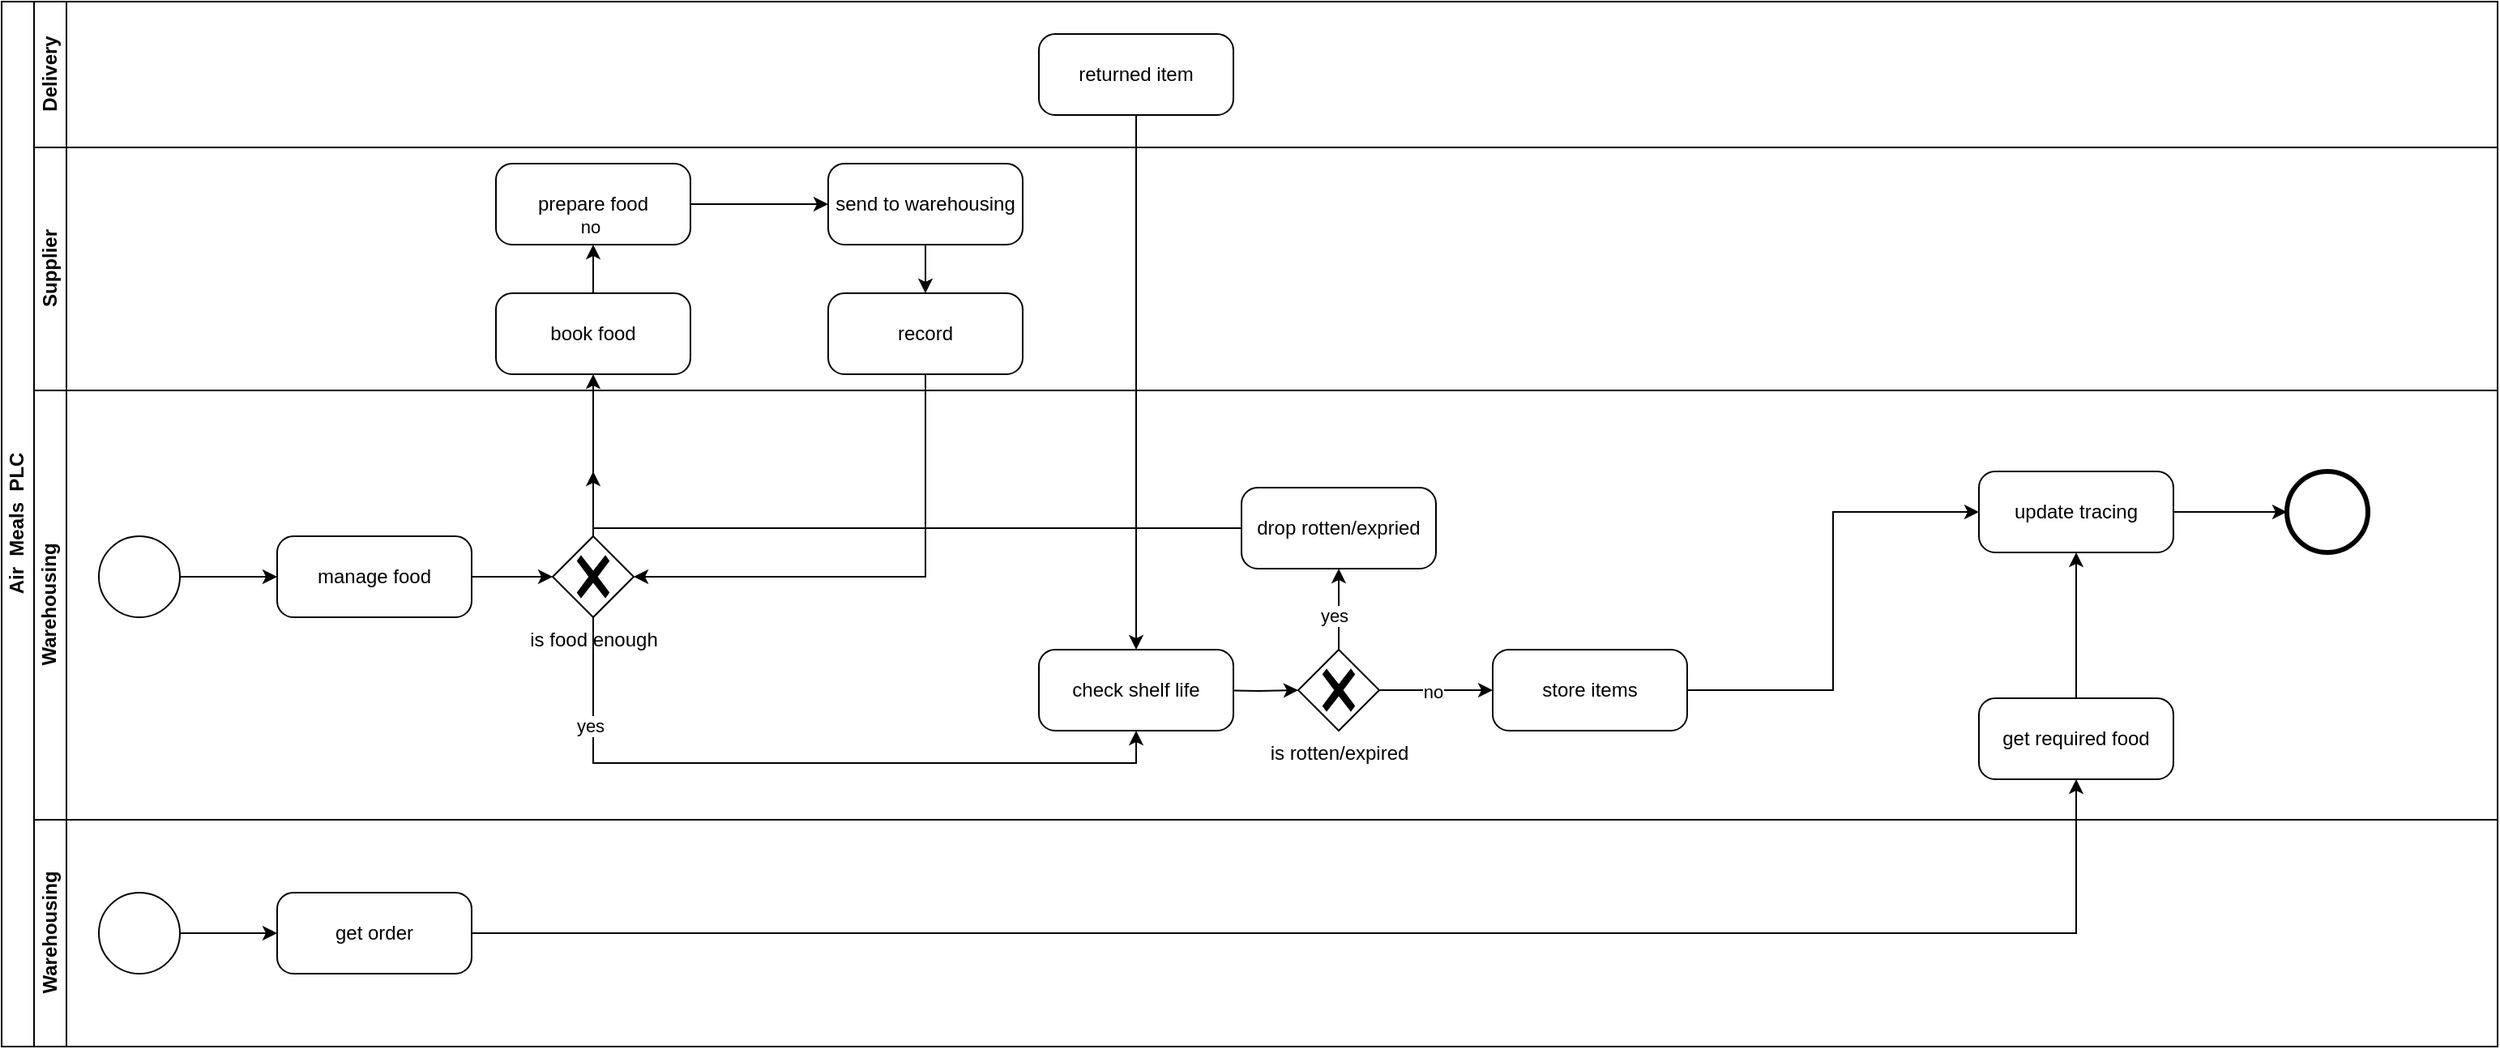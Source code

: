 <mxfile version="22.1.15" type="github">
  <diagram name="Page-1" id="oHaxjVAOUFkE5kE9sXH7">
    <mxGraphModel dx="1433" dy="589" grid="1" gridSize="10" guides="1" tooltips="1" connect="1" arrows="1" fold="1" page="1" pageScale="1" pageWidth="827" pageHeight="1169" math="0" shadow="0">
      <root>
        <mxCell id="0" />
        <mxCell id="1" parent="0" />
        <mxCell id="ptnzpWTap18zOqr0l2W5-1" value="Air&amp;nbsp; Meals&amp;nbsp; PLC " style="swimlane;html=1;childLayout=stackLayout;resizeParent=1;resizeParentMax=0;horizontal=0;startSize=20;horizontalStack=0;" vertex="1" parent="1">
          <mxGeometry x="30" y="50" width="1540" height="645" as="geometry" />
        </mxCell>
        <mxCell id="ptnzpWTap18zOqr0l2W5-2" value="Delivery" style="swimlane;html=1;startSize=20;horizontal=0;" vertex="1" parent="ptnzpWTap18zOqr0l2W5-1">
          <mxGeometry x="20" width="1520" height="90" as="geometry" />
        </mxCell>
        <mxCell id="ptnzpWTap18zOqr0l2W5-121" value="returned item" style="points=[[0.25,0,0],[0.5,0,0],[0.75,0,0],[1,0.25,0],[1,0.5,0],[1,0.75,0],[0.75,1,0],[0.5,1,0],[0.25,1,0],[0,0.75,0],[0,0.5,0],[0,0.25,0]];shape=mxgraph.bpmn.task;whiteSpace=wrap;rectStyle=rounded;size=10;html=1;taskMarker=abstract;" vertex="1" parent="ptnzpWTap18zOqr0l2W5-2">
          <mxGeometry x="620" y="20" width="120" height="50" as="geometry" />
        </mxCell>
        <mxCell id="ptnzpWTap18zOqr0l2W5-4" value="Supplier" style="swimlane;html=1;startSize=20;horizontal=0;" vertex="1" parent="ptnzpWTap18zOqr0l2W5-1">
          <mxGeometry x="20" y="90" width="1520" height="150" as="geometry" />
        </mxCell>
        <mxCell id="ptnzpWTap18zOqr0l2W5-135" value="record" style="points=[[0.25,0,0],[0.5,0,0],[0.75,0,0],[1,0.25,0],[1,0.5,0],[1,0.75,0],[0.75,1,0],[0.5,1,0],[0.25,1,0],[0,0.75,0],[0,0.5,0],[0,0.25,0]];shape=mxgraph.bpmn.task;whiteSpace=wrap;rectStyle=rounded;size=10;html=1;taskMarker=abstract;" vertex="1" parent="ptnzpWTap18zOqr0l2W5-4">
          <mxGeometry x="490" y="90" width="120" height="50" as="geometry" />
        </mxCell>
        <mxCell id="ptnzpWTap18zOqr0l2W5-29" value="Warehousing" style="swimlane;html=1;startSize=20;horizontal=0;" vertex="1" parent="ptnzpWTap18zOqr0l2W5-1">
          <mxGeometry x="20" y="240" width="1520" height="265" as="geometry" />
        </mxCell>
        <mxCell id="ptnzpWTap18zOqr0l2W5-123" value="prepare food" style="points=[[0.25,0,0],[0.5,0,0],[0.75,0,0],[1,0.25,0],[1,0.5,0],[1,0.75,0],[0.75,1,0],[0.5,1,0],[0.25,1,0],[0,0.75,0],[0,0.5,0],[0,0.25,0]];shape=mxgraph.bpmn.task;whiteSpace=wrap;rectStyle=rounded;size=10;html=1;taskMarker=abstract;" vertex="1" parent="ptnzpWTap18zOqr0l2W5-29">
          <mxGeometry x="285" y="-140" width="120" height="50" as="geometry" />
        </mxCell>
        <mxCell id="ptnzpWTap18zOqr0l2W5-124" value="send to warehousing" style="points=[[0.25,0,0],[0.5,0,0],[0.75,0,0],[1,0.25,0],[1,0.5,0],[1,0.75,0],[0.75,1,0],[0.5,1,0],[0.25,1,0],[0,0.75,0],[0,0.5,0],[0,0.25,0]];shape=mxgraph.bpmn.task;whiteSpace=wrap;rectStyle=rounded;size=10;html=1;taskMarker=abstract;" vertex="1" parent="ptnzpWTap18zOqr0l2W5-29">
          <mxGeometry x="490" y="-140" width="120" height="50" as="geometry" />
        </mxCell>
        <mxCell id="ptnzpWTap18zOqr0l2W5-122" style="edgeStyle=orthogonalEdgeStyle;rounded=0;orthogonalLoop=1;jettySize=auto;html=1;" edge="1" parent="ptnzpWTap18zOqr0l2W5-29" source="ptnzpWTap18zOqr0l2W5-123" target="ptnzpWTap18zOqr0l2W5-124">
          <mxGeometry relative="1" as="geometry" />
        </mxCell>
        <mxCell id="ptnzpWTap18zOqr0l2W5-125" style="edgeStyle=orthogonalEdgeStyle;rounded=0;orthogonalLoop=1;jettySize=auto;html=1;entryX=0.5;entryY=1;entryDx=0;entryDy=0;entryPerimeter=0;" edge="1" parent="ptnzpWTap18zOqr0l2W5-29" source="ptnzpWTap18zOqr0l2W5-134" target="ptnzpWTap18zOqr0l2W5-123">
          <mxGeometry relative="1" as="geometry" />
        </mxCell>
        <mxCell id="ptnzpWTap18zOqr0l2W5-128" value="" style="points=[[0.145,0.145,0],[0.5,0,0],[0.855,0.145,0],[1,0.5,0],[0.855,0.855,0],[0.5,1,0],[0.145,0.855,0],[0,0.5,0]];shape=mxgraph.bpmn.event;html=1;verticalLabelPosition=bottom;labelBackgroundColor=#ffffff;verticalAlign=top;align=center;perimeter=ellipsePerimeter;outlineConnect=0;aspect=fixed;outline=standard;symbol=general;" vertex="1" parent="ptnzpWTap18zOqr0l2W5-29">
          <mxGeometry x="40" y="90" width="50" height="50" as="geometry" />
        </mxCell>
        <mxCell id="ptnzpWTap18zOqr0l2W5-129" value="manage food" style="points=[[0.25,0,0],[0.5,0,0],[0.75,0,0],[1,0.25,0],[1,0.5,0],[1,0.75,0],[0.75,1,0],[0.5,1,0],[0.25,1,0],[0,0.75,0],[0,0.5,0],[0,0.25,0]];shape=mxgraph.bpmn.task;whiteSpace=wrap;rectStyle=rounded;size=10;html=1;taskMarker=abstract;" vertex="1" parent="ptnzpWTap18zOqr0l2W5-29">
          <mxGeometry x="150" y="90" width="120" height="50" as="geometry" />
        </mxCell>
        <mxCell id="ptnzpWTap18zOqr0l2W5-127" style="edgeStyle=orthogonalEdgeStyle;rounded=0;orthogonalLoop=1;jettySize=auto;html=1;" edge="1" parent="ptnzpWTap18zOqr0l2W5-29" source="ptnzpWTap18zOqr0l2W5-128" target="ptnzpWTap18zOqr0l2W5-129">
          <mxGeometry relative="1" as="geometry" />
        </mxCell>
        <mxCell id="ptnzpWTap18zOqr0l2W5-130" style="edgeStyle=orthogonalEdgeStyle;rounded=0;orthogonalLoop=1;jettySize=auto;html=1;" edge="1" parent="ptnzpWTap18zOqr0l2W5-29" source="ptnzpWTap18zOqr0l2W5-132">
          <mxGeometry relative="1" as="geometry">
            <mxPoint x="345" y="50" as="targetPoint" />
          </mxGeometry>
        </mxCell>
        <mxCell id="ptnzpWTap18zOqr0l2W5-131" value="no" style="edgeLabel;html=1;align=center;verticalAlign=middle;resizable=0;points=[];" vertex="1" connectable="0" parent="ptnzpWTap18zOqr0l2W5-130">
          <mxGeometry x="-0.188" y="2" relative="1" as="geometry">
            <mxPoint y="-175" as="offset" />
          </mxGeometry>
        </mxCell>
        <mxCell id="ptnzpWTap18zOqr0l2W5-132" value="is food enough" style="points=[[0.25,0.25,0],[0.5,0,0],[0.75,0.25,0],[1,0.5,0],[0.75,0.75,0],[0.5,1,0],[0.25,0.75,0],[0,0.5,0]];shape=mxgraph.bpmn.gateway2;html=1;verticalLabelPosition=bottom;labelBackgroundColor=#ffffff;verticalAlign=top;align=center;perimeter=rhombusPerimeter;outlineConnect=0;outline=none;symbol=none;gwType=exclusive;" vertex="1" parent="ptnzpWTap18zOqr0l2W5-29">
          <mxGeometry x="320" y="90" width="50" height="50" as="geometry" />
        </mxCell>
        <mxCell id="ptnzpWTap18zOqr0l2W5-133" style="edgeStyle=orthogonalEdgeStyle;rounded=0;orthogonalLoop=1;jettySize=auto;html=1;entryX=0;entryY=0.5;entryDx=0;entryDy=0;entryPerimeter=0;" edge="1" parent="ptnzpWTap18zOqr0l2W5-29" source="ptnzpWTap18zOqr0l2W5-129" target="ptnzpWTap18zOqr0l2W5-132">
          <mxGeometry relative="1" as="geometry" />
        </mxCell>
        <mxCell id="ptnzpWTap18zOqr0l2W5-134" value="book food" style="points=[[0.25,0,0],[0.5,0,0],[0.75,0,0],[1,0.25,0],[1,0.5,0],[1,0.75,0],[0.75,1,0],[0.5,1,0],[0.25,1,0],[0,0.75,0],[0,0.5,0],[0,0.25,0]];shape=mxgraph.bpmn.task;whiteSpace=wrap;rectStyle=rounded;size=10;html=1;taskMarker=abstract;" vertex="1" parent="ptnzpWTap18zOqr0l2W5-29">
          <mxGeometry x="285" y="-60" width="120" height="50" as="geometry" />
        </mxCell>
        <mxCell id="ptnzpWTap18zOqr0l2W5-137" style="edgeStyle=orthogonalEdgeStyle;rounded=0;orthogonalLoop=1;jettySize=auto;html=1;" edge="1" parent="ptnzpWTap18zOqr0l2W5-29" source="ptnzpWTap18zOqr0l2W5-132" target="ptnzpWTap18zOqr0l2W5-140">
          <mxGeometry relative="1" as="geometry">
            <mxPoint x="540" y="352.5" as="targetPoint" />
            <Array as="points">
              <mxPoint x="345" y="230" />
              <mxPoint x="680" y="230" />
            </Array>
          </mxGeometry>
        </mxCell>
        <mxCell id="ptnzpWTap18zOqr0l2W5-138" value="yes" style="edgeLabel;html=1;align=center;verticalAlign=middle;resizable=0;points=[];" vertex="1" connectable="0" parent="ptnzpWTap18zOqr0l2W5-137">
          <mxGeometry x="-0.699" y="-2" relative="1" as="geometry">
            <mxPoint as="offset" />
          </mxGeometry>
        </mxCell>
        <mxCell id="ptnzpWTap18zOqr0l2W5-139" style="edgeStyle=orthogonalEdgeStyle;rounded=0;orthogonalLoop=1;jettySize=auto;html=1;" edge="1" parent="ptnzpWTap18zOqr0l2W5-29" target="ptnzpWTap18zOqr0l2W5-141">
          <mxGeometry relative="1" as="geometry">
            <mxPoint x="730" y="185" as="sourcePoint" />
          </mxGeometry>
        </mxCell>
        <mxCell id="ptnzpWTap18zOqr0l2W5-140" value="check shelf life" style="points=[[0.25,0,0],[0.5,0,0],[0.75,0,0],[1,0.25,0],[1,0.5,0],[1,0.75,0],[0.75,1,0],[0.5,1,0],[0.25,1,0],[0,0.75,0],[0,0.5,0],[0,0.25,0]];shape=mxgraph.bpmn.task;whiteSpace=wrap;rectStyle=rounded;size=10;html=1;taskMarker=abstract;" vertex="1" parent="ptnzpWTap18zOqr0l2W5-29">
          <mxGeometry x="620" y="160" width="120" height="50" as="geometry" />
        </mxCell>
        <mxCell id="ptnzpWTap18zOqr0l2W5-141" value="is rotten/expired" style="points=[[0.25,0.25,0],[0.5,0,0],[0.75,0.25,0],[1,0.5,0],[0.75,0.75,0],[0.5,1,0],[0.25,0.75,0],[0,0.5,0]];shape=mxgraph.bpmn.gateway2;html=1;verticalLabelPosition=bottom;labelBackgroundColor=#ffffff;verticalAlign=top;align=center;perimeter=rhombusPerimeter;outlineConnect=0;outline=none;symbol=none;gwType=exclusive;" vertex="1" parent="ptnzpWTap18zOqr0l2W5-29">
          <mxGeometry x="780" y="160" width="50" height="50" as="geometry" />
        </mxCell>
        <mxCell id="ptnzpWTap18zOqr0l2W5-142" value="drop rotten/expried" style="points=[[0.25,0,0],[0.5,0,0],[0.75,0,0],[1,0.25,0],[1,0.5,0],[1,0.75,0],[0.75,1,0],[0.5,1,0],[0.25,1,0],[0,0.75,0],[0,0.5,0],[0,0.25,0]];shape=mxgraph.bpmn.task;whiteSpace=wrap;rectStyle=rounded;size=10;html=1;taskMarker=abstract;" vertex="1" parent="ptnzpWTap18zOqr0l2W5-29">
          <mxGeometry x="745" y="60" width="120" height="50" as="geometry" />
        </mxCell>
        <mxCell id="ptnzpWTap18zOqr0l2W5-145" style="edgeStyle=orthogonalEdgeStyle;rounded=0;orthogonalLoop=1;jettySize=auto;html=1;entryX=0.5;entryY=1;entryDx=0;entryDy=0;entryPerimeter=0;" edge="1" parent="ptnzpWTap18zOqr0l2W5-29" source="ptnzpWTap18zOqr0l2W5-142" target="ptnzpWTap18zOqr0l2W5-134">
          <mxGeometry relative="1" as="geometry">
            <Array as="points">
              <mxPoint x="345" y="85" />
            </Array>
          </mxGeometry>
        </mxCell>
        <mxCell id="ptnzpWTap18zOqr0l2W5-143" style="edgeStyle=orthogonalEdgeStyle;rounded=0;orthogonalLoop=1;jettySize=auto;html=1;entryX=0.5;entryY=1;entryDx=0;entryDy=0;entryPerimeter=0;" edge="1" parent="ptnzpWTap18zOqr0l2W5-29" source="ptnzpWTap18zOqr0l2W5-141" target="ptnzpWTap18zOqr0l2W5-142">
          <mxGeometry relative="1" as="geometry" />
        </mxCell>
        <mxCell id="ptnzpWTap18zOqr0l2W5-144" value="yes" style="edgeLabel;html=1;align=center;verticalAlign=middle;resizable=0;points=[];" vertex="1" connectable="0" parent="ptnzpWTap18zOqr0l2W5-143">
          <mxGeometry x="-0.152" y="3" relative="1" as="geometry">
            <mxPoint as="offset" />
          </mxGeometry>
        </mxCell>
        <mxCell id="ptnzpWTap18zOqr0l2W5-146" style="edgeStyle=orthogonalEdgeStyle;rounded=0;orthogonalLoop=1;jettySize=auto;html=1;entryX=0;entryY=0.5;entryDx=0;entryDy=0;entryPerimeter=0;" edge="1" parent="ptnzpWTap18zOqr0l2W5-29" source="ptnzpWTap18zOqr0l2W5-147" target="ptnzpWTap18zOqr0l2W5-150">
          <mxGeometry relative="1" as="geometry">
            <mxPoint x="1070" y="185" as="targetPoint" />
          </mxGeometry>
        </mxCell>
        <mxCell id="ptnzpWTap18zOqr0l2W5-147" value="store items" style="points=[[0.25,0,0],[0.5,0,0],[0.75,0,0],[1,0.25,0],[1,0.5,0],[1,0.75,0],[0.75,1,0],[0.5,1,0],[0.25,1,0],[0,0.75,0],[0,0.5,0],[0,0.25,0]];shape=mxgraph.bpmn.task;whiteSpace=wrap;rectStyle=rounded;size=10;html=1;taskMarker=abstract;" vertex="1" parent="ptnzpWTap18zOqr0l2W5-29">
          <mxGeometry x="900" y="160" width="120" height="50" as="geometry" />
        </mxCell>
        <mxCell id="ptnzpWTap18zOqr0l2W5-148" style="edgeStyle=orthogonalEdgeStyle;rounded=0;orthogonalLoop=1;jettySize=auto;html=1;entryX=0;entryY=0.5;entryDx=0;entryDy=0;entryPerimeter=0;" edge="1" parent="ptnzpWTap18zOqr0l2W5-29" source="ptnzpWTap18zOqr0l2W5-141" target="ptnzpWTap18zOqr0l2W5-147">
          <mxGeometry relative="1" as="geometry" />
        </mxCell>
        <mxCell id="ptnzpWTap18zOqr0l2W5-149" value="no" style="edgeLabel;html=1;align=center;verticalAlign=middle;resizable=0;points=[];" vertex="1" connectable="0" parent="ptnzpWTap18zOqr0l2W5-148">
          <mxGeometry x="-0.076" y="-1" relative="1" as="geometry">
            <mxPoint as="offset" />
          </mxGeometry>
        </mxCell>
        <mxCell id="ptnzpWTap18zOqr0l2W5-150" value="update tracing" style="points=[[0.25,0,0],[0.5,0,0],[0.75,0,0],[1,0.25,0],[1,0.5,0],[1,0.75,0],[0.75,1,0],[0.5,1,0],[0.25,1,0],[0,0.75,0],[0,0.5,0],[0,0.25,0]];shape=mxgraph.bpmn.task;whiteSpace=wrap;rectStyle=rounded;size=10;html=1;taskMarker=abstract;" vertex="1" parent="ptnzpWTap18zOqr0l2W5-29">
          <mxGeometry x="1200" y="50" width="120" height="50" as="geometry" />
        </mxCell>
        <mxCell id="ptnzpWTap18zOqr0l2W5-151" value="" style="points=[[0.145,0.145,0],[0.5,0,0],[0.855,0.145,0],[1,0.5,0],[0.855,0.855,0],[0.5,1,0],[0.145,0.855,0],[0,0.5,0]];shape=mxgraph.bpmn.event;html=1;verticalLabelPosition=bottom;labelBackgroundColor=#ffffff;verticalAlign=top;align=center;perimeter=ellipsePerimeter;outlineConnect=0;aspect=fixed;outline=end;symbol=terminate2;" vertex="1" parent="ptnzpWTap18zOqr0l2W5-29">
          <mxGeometry x="1390" y="50" width="50" height="50" as="geometry" />
        </mxCell>
        <mxCell id="ptnzpWTap18zOqr0l2W5-152" style="edgeStyle=orthogonalEdgeStyle;rounded=0;orthogonalLoop=1;jettySize=auto;html=1;entryX=0;entryY=0.5;entryDx=0;entryDy=0;entryPerimeter=0;" edge="1" parent="ptnzpWTap18zOqr0l2W5-29" source="ptnzpWTap18zOqr0l2W5-150" target="ptnzpWTap18zOqr0l2W5-151">
          <mxGeometry relative="1" as="geometry" />
        </mxCell>
        <mxCell id="ptnzpWTap18zOqr0l2W5-156" style="edgeStyle=orthogonalEdgeStyle;rounded=0;orthogonalLoop=1;jettySize=auto;html=1;" edge="1" parent="ptnzpWTap18zOqr0l2W5-29" source="ptnzpWTap18zOqr0l2W5-154" target="ptnzpWTap18zOqr0l2W5-150">
          <mxGeometry relative="1" as="geometry" />
        </mxCell>
        <mxCell id="ptnzpWTap18zOqr0l2W5-154" value="get required food" style="points=[[0.25,0,0],[0.5,0,0],[0.75,0,0],[1,0.25,0],[1,0.5,0],[1,0.75,0],[0.75,1,0],[0.5,1,0],[0.25,1,0],[0,0.75,0],[0,0.5,0],[0,0.25,0]];shape=mxgraph.bpmn.task;whiteSpace=wrap;rectStyle=rounded;size=10;html=1;taskMarker=abstract;" vertex="1" parent="ptnzpWTap18zOqr0l2W5-29">
          <mxGeometry x="1200" y="190" width="120" height="50" as="geometry" />
        </mxCell>
        <mxCell id="ptnzpWTap18zOqr0l2W5-32" value="Warehousing" style="swimlane;html=1;startSize=20;horizontal=0;" vertex="1" parent="ptnzpWTap18zOqr0l2W5-1">
          <mxGeometry x="20" y="505" width="1520" height="140" as="geometry" />
        </mxCell>
        <mxCell id="ptnzpWTap18zOqr0l2W5-53" style="edgeStyle=orthogonalEdgeStyle;rounded=0;orthogonalLoop=1;jettySize=auto;html=1;" edge="1" parent="ptnzpWTap18zOqr0l2W5-32" source="ptnzpWTap18zOqr0l2W5-34" target="ptnzpWTap18zOqr0l2W5-30">
          <mxGeometry relative="1" as="geometry" />
        </mxCell>
        <mxCell id="ptnzpWTap18zOqr0l2W5-34" value="" style="points=[[0.145,0.145,0],[0.5,0,0],[0.855,0.145,0],[1,0.5,0],[0.855,0.855,0],[0.5,1,0],[0.145,0.855,0],[0,0.5,0]];shape=mxgraph.bpmn.event;html=1;verticalLabelPosition=bottom;labelBackgroundColor=#ffffff;verticalAlign=top;align=center;perimeter=ellipsePerimeter;outlineConnect=0;aspect=fixed;outline=standard;symbol=general;" vertex="1" parent="ptnzpWTap18zOqr0l2W5-32">
          <mxGeometry x="40" y="45" width="50" height="50" as="geometry" />
        </mxCell>
        <mxCell id="ptnzpWTap18zOqr0l2W5-30" value="get order" style="points=[[0.25,0,0],[0.5,0,0],[0.75,0,0],[1,0.25,0],[1,0.5,0],[1,0.75,0],[0.75,1,0],[0.5,1,0],[0.25,1,0],[0,0.75,0],[0,0.5,0],[0,0.25,0]];shape=mxgraph.bpmn.task;whiteSpace=wrap;rectStyle=rounded;size=10;html=1;taskMarker=abstract;" vertex="1" parent="ptnzpWTap18zOqr0l2W5-32">
          <mxGeometry x="150" y="45" width="120" height="50" as="geometry" />
        </mxCell>
        <mxCell id="ptnzpWTap18zOqr0l2W5-153" style="edgeStyle=orthogonalEdgeStyle;rounded=0;orthogonalLoop=1;jettySize=auto;html=1;entryX=0.5;entryY=0;entryDx=0;entryDy=0;entryPerimeter=0;" edge="1" parent="ptnzpWTap18zOqr0l2W5-1" source="ptnzpWTap18zOqr0l2W5-121" target="ptnzpWTap18zOqr0l2W5-140">
          <mxGeometry relative="1" as="geometry" />
        </mxCell>
        <mxCell id="ptnzpWTap18zOqr0l2W5-155" style="edgeStyle=orthogonalEdgeStyle;rounded=0;orthogonalLoop=1;jettySize=auto;html=1;" edge="1" parent="ptnzpWTap18zOqr0l2W5-1" source="ptnzpWTap18zOqr0l2W5-30" target="ptnzpWTap18zOqr0l2W5-154">
          <mxGeometry relative="1" as="geometry" />
        </mxCell>
        <mxCell id="ptnzpWTap18zOqr0l2W5-126" style="edgeStyle=orthogonalEdgeStyle;rounded=0;orthogonalLoop=1;jettySize=auto;html=1;" edge="1" parent="ptnzpWTap18zOqr0l2W5-1" source="ptnzpWTap18zOqr0l2W5-124" target="ptnzpWTap18zOqr0l2W5-135">
          <mxGeometry relative="1" as="geometry" />
        </mxCell>
        <mxCell id="ptnzpWTap18zOqr0l2W5-136" style="edgeStyle=orthogonalEdgeStyle;rounded=0;orthogonalLoop=1;jettySize=auto;html=1;entryX=1;entryY=0.5;entryDx=0;entryDy=0;entryPerimeter=0;" edge="1" parent="ptnzpWTap18zOqr0l2W5-1" source="ptnzpWTap18zOqr0l2W5-135" target="ptnzpWTap18zOqr0l2W5-132">
          <mxGeometry relative="1" as="geometry">
            <Array as="points">
              <mxPoint x="570" y="355" />
            </Array>
          </mxGeometry>
        </mxCell>
      </root>
    </mxGraphModel>
  </diagram>
</mxfile>
